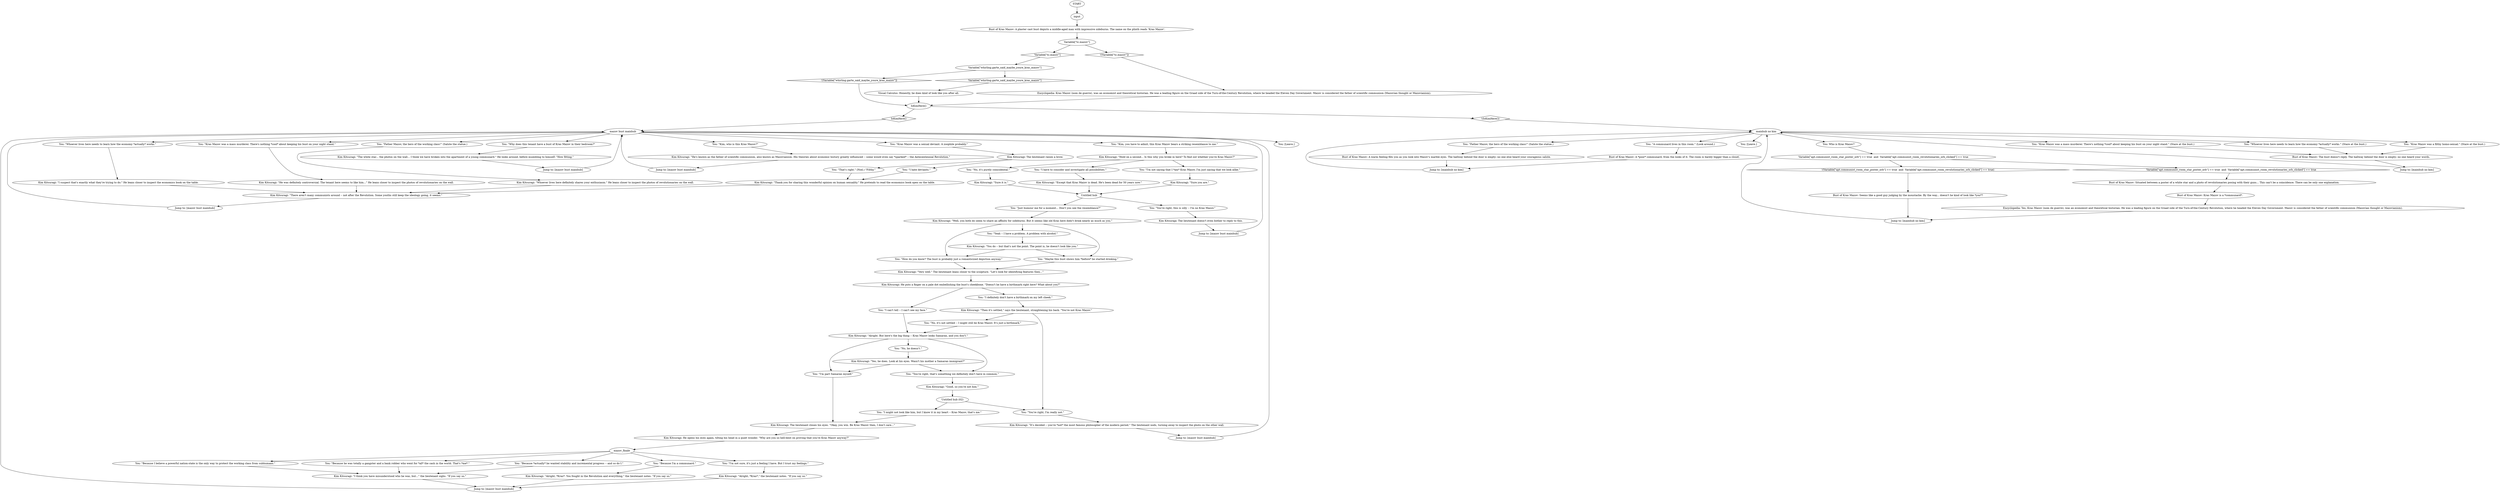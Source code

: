 # APT / MAZOV BUST
# This is the bust of Kras Mazov. Finishes "Find out if you're Kras Mazov" task.
# ==================================================
digraph G {
	  0 [label="START"];
	  1 [label="input"];
	  2 [label="You: \"Kim, you have to admit, this Kras Mazov bears a striking resemblance to me.\""];
	  3 [label="You: Who is Kras Mazov?"];
	  4 [label="Kim Kitsuragi: \"He's known as the father of scientific communism, also known as Mazovianism. His theories about economic history greatly influenced -- some would even say *sparked* -- the Antecentennial Revolution.\""];
	  5 [label="You: \"Because *actually* he wanted stability and incremental progress -- and so do I.\""];
	  6 [label="You: \"That's right.\" (Nod.) \"Filthy.\""];
	  8 [label="Bust of Kras Mazov: Seems like a good guy judging by the moustache. By the way... doesn't he kind of look like *you*?"];
	  9 [label="You: \"I have to consider and investigate all possibilities.\""];
	  10 [label="Encyclopedia: Kras Mazov (nom de guerre), was an economist and theoretical historian. He was a leading figure on the Graad side of the Turn-of-the-Century Revolution, where he headed the Eleven Day Government. Mazov is considered the father of scientific communism (Mazovian thought or Mazovianism)."];
	  11 [label="Bust of Kras Mazov: Situated between a poster of a white star and a photo of revolutionaries posing with their guns... This can't be a coincidence. There can be only one explanation."];
	  12 [label="Kim Kitsuragi: \"Thank you for sharing this wonderful opinion on human sexuality.\" He pretends to read the economics book open on the table."];
	  13 [label="Kim Kitsuragi: \"Sure it is.\""];
	  14 [label="You: \"Whoever lives here needs to learn how the economy *actually* works.\" (Stare at the bust.)"];
	  15 [label="You: \"Kras Mazov was a filthy homo-sexual.\" (Stare at the bust.)"];
	  16 [label="You: \"Yeah -- I have a problem. A problem with alcohol.\""];
	  17 [label="Kim Kitsuragi: \"I think you have misunderstood who he was, but...\" the lieutenant sighs. \"If you say so.\""];
	  18 [label="Bust of Kras Mazov: A plaster cast bust depicts a middle-aged man with impressive sideburns. The name on the plinth reads 'Kras Mazov'."];
	  19 [label="You: \"Father Mazov, the hero of the working class!\" (Salute the statue.)"];
	  20 [label="Jump to: [mazov bust mainhub]"];
	  21 [label="You: \"Maybe this bust shows him *before* he started drinking.\""];
	  22 [label="Jump to: [mainhub no kim]"];
	  23 [label="Bust of Kras Mazov: Kras Mazov is a *communard*."];
	  24 [label="You: \"I hate deviants.\""];
	  25 [label="Untitled hub"];
	  26 [label="Kim Kitsuragi: He opens his eyes again, tilting his head in a quiet wonder. \"Why are you so hell-bent on proving that you're Kras Mazov anyway?\""];
	  27 [label="You: \"Because I believe a powerful nation-state is the only way to protect the working class from subhumans.\""];
	  28 [label="mainhub no kim"];
	  29 [label="Bust of Kras Mazov: The bust doesn't reply. The hallway behind the door is empty; no one heard your words."];
	  30 [label="Kim Kitsuragi: \"There aren't many communists around -- not after the Revolution. Some youths still keep the ideology going, it seems.\""];
	  31 [label="Visual Calculus: Honestly, he does kind of look like you after all."];
	  32 [label="Jump to: [mazov bust mainhub]"];
	  33 [label="You: \"Kras Mazov was a sexual deviant. A zoophile probably.\""];
	  34 [label="Encyclopedia: Yes, Kras Mazov (nom de guerre), was an economist and theoretical historian. He was a leading figure on the Graad side of the Turn-of-the-Century Revolution, where he headed the Eleven Day Government. Mazov is considered the father of scientific communism (Mazovian thought or Mazovianism)."];
	  35 [label="Kim Kitsuragi: \"I suspect that's exactly what they're trying to do.\" He leans closer to inspect the economics book on the table."];
	  36 [label="Variable[\"whirling.garte_said_maybe_youre_kras_mazov\"]"];
	  37 [label="Variable[\"whirling.garte_said_maybe_youre_kras_mazov\"]", shape=diamond];
	  38 [label="!(Variable[\"whirling.garte_said_maybe_youre_kras_mazov\"])", shape=diamond];
	  39 [label="Kim Kitsuragi: \"Except that Kras Mazov is dead. He's been dead for 50 years now.\""];
	  40 [label="You: \"Just humour me for a moment... Don't you see the resemblance?\""];
	  41 [label="Kim Kitsuragi: \"Alright. But here's the big thing -- Kras Mazov looks Samaran, and you don't.\""];
	  42 [label="mazov_finale"];
	  43 [label="You: \"Because I'm a communard.\""];
	  44 [label="Kim Kitsuragi: \"Then it's settled,\" says the lieutenant, straightening his back. \"You're not Kras Mazov.\""];
	  45 [label="You: \"No, it's not settled -- I might still be Kras Mazov. It's just a birthmark.\""];
	  46 [label="You: \"No, he doesn't.\""];
	  47 [label="You: \"I might not look like him, but I know it in my heart -- Kras Mazov, that's me.\""];
	  48 [label="You: \"Because he was totally a gangster and a bank robber who went for *all* the cash in the world. That's *me*.\""];
	  49 [label="You: \"Kim, who is this Kras Mazov?\""];
	  50 [label="Jump to: [mainhub no kim]"];
	  51 [label="Kim Kitsuragi: \"Well, you both do seem to share an affinity for sideburns. But it seems like old Kras here didn't drink nearly as much as you.\""];
	  52 [label="You: \"You're right, I'm really not.\""];
	  53 [label="Kim Kitsuragi: \"Alright, *Kras*. You fought in the Revolution and everything,\" the lieutenant notes. \"If you say so.\""];
	  54 [label="You: \"Kras Mazov was a mass murderer. There's nothing *cool* about keeping his bust on your night stand.\" (Stare at the bust.)"];
	  55 [label="Bust of Kras Mazov: A *poor* communard, from the looks of it. The room is barely bigger than a closet."];
	  56 [label="Variable[\"tc.mazov\"]"];
	  57 [label="Variable[\"tc.mazov\"]", shape=diamond];
	  58 [label="!(Variable[\"tc.mazov\"])", shape=diamond];
	  59 [label="Variable[\"apt.communist_room_star_poster_orb\"] == true  and  Variable[\"apt.communist_room_revolutionaries_orb_clicked\"] == true"];
	  60 [label="Variable[\"apt.communist_room_star_poster_orb\"] == true  and  Variable[\"apt.communist_room_revolutionaries_orb_clicked\"] == true", shape=diamond];
	  61 [label="!(Variable[\"apt.communist_room_star_poster_orb\"] == true  and  Variable[\"apt.communist_room_revolutionaries_orb_clicked\"] == true)", shape=diamond];
	  62 [label="You: \"I can't tell -- I can't see my face.\""];
	  63 [label="Kim Kitsuragi: The lieutenant closes his eyes. \"Okay, you win. Be Kras Mazov then, I don't care...\""];
	  64 [label="You: [Leave.]"];
	  65 [label="Kim Kitsuragi: \"He was definitely controversial. The tenant here seems to like him...\" He leans closer to inspect the photos of revolutionaries on the wall."];
	  66 [label="Kim Kitsuragi: \"Sure you are.\""];
	  67 [label="You: \"I definitely don't have a birthmark on my left cheek.\""];
	  68 [label="IsKimHere()"];
	  69 [label="IsKimHere()", shape=diamond];
	  70 [label="!(IsKimHere())", shape=diamond];
	  71 [label="You: \"Whoever lives here needs to learn how the economy *actually* works.\""];
	  72 [label="Jump to: [mazov bust mainhub]"];
	  73 [label="Untitled hub (02)"];
	  74 [label="Jump to: [mazov bust mainhub]"];
	  75 [label="Kim Kitsuragi: \"Hold on a second... Is this why you broke in here? To find out whether you're Kras Mazov?\""];
	  76 [label="You: \"How do you know? The bust is probably just a romanticized depiction anyway.\""];
	  77 [label="You: \"A communard lives in this room.\" (Look around.)"];
	  78 [label="Kim Kitsuragi: He puts a finger on a pale dot embellishing the bust's cheekbone. \"Doesn't he have a birthmark right here? What about you?\""];
	  79 [label="Kim Kitsuragi: \"You do -- but that's not the point. The point is, he doesn't look like you.\""];
	  80 [label="You: \"I'm not saying that I *am* Kras Mazov, I'm just saying that we look alike.\""];
	  81 [label="Jump to: [mazov bust mainhub]"];
	  82 [label="Jump to: [mainhub no kim]"];
	  83 [label="mazov bust mainhub"];
	  84 [label="You: \"Kras Mazov was a mass murderer. There's nothing *cool* about keeping his bust on your night stand.\""];
	  85 [label="You: \"Father Mazov, the hero of the working class!\" (Salute the statue.)"];
	  86 [label="Kim Kitsuragi: The lieutenant raises a brow."];
	  87 [label="You: \"No, it's purely coincidental.\""];
	  88 [label="Kim Kitsuragi: \"The white star... the photos on the wall... I think we have broken into the apartment of a young communard.\" He looks around, before mumbling to himself: \"How fitting.\""];
	  89 [label="You: [Leave.]"];
	  90 [label="Bust of Kras Mazov: A warm feeling fills you as you look into Mazov's marble eyes. The hallway behind the door is empty; no one else heard your courageous salute."];
	  91 [label="Kim Kitsuragi: \"Whoever lives here definitely shares your enthusiasm.\" He leans closer to inspect the photos of revolutionaries on the wall."];
	  92 [label="You: \"You're right, this is silly -- I'm no Kras Mazov.\""];
	  93 [label="Kim Kitsuragi: The lieutenant doesn't even bother to reply to this."];
	  94 [label="Kim Kitsuragi: \"Very well.\" The lieutenant leans closer to the sculpture. \"Let's look for identifying features then...\""];
	  95 [label="Kim Kitsuragi: \"Yes, he does. Look at his eyes. Wasn't his mother a Samaran immigrant?\""];
	  96 [label="You: \"You're right, that's something we definitely don't have in common.\""];
	  97 [label="Kim Kitsuragi: \"It's decided -- you're *not* the most famous philosopher of the modern period.\" The lieutenant nods, turning away to inspect the photo on the other wall."];
	  98 [label="Kim Kitsuragi: \"Alright, *Kras*,\" the lieutenant notes. \"If you say so.\""];
	  99 [label="You: \"Why does this tenant have a bust of Kras Mazov in their bedroom?\""];
	  100 [label="Kim Kitsuragi: \"Good, so you're not him.\""];
	  101 [label="Jump to: [mazov bust mainhub]"];
	  102 [label="You: \"I'm part Samaran myself.\""];
	  103 [label="You: \"I'm not sure, it's just a feeling I have. But I trust my feelings.\""];
	  0 -> 1
	  1 -> 18
	  2 -> 75
	  3 -> 59
	  4 -> 72
	  5 -> 17
	  6 -> 12
	  8 -> 50
	  9 -> 39
	  10 -> 68
	  11 -> 23
	  12 -> 30
	  13 -> 25
	  14 -> 29
	  15 -> 29
	  16 -> 79
	  17 -> 101
	  18 -> 56
	  19 -> 91
	  20 -> 83
	  21 -> 94
	  22 -> 28
	  23 -> 34
	  24 -> 12
	  25 -> 40
	  25 -> 92
	  26 -> 42
	  27 -> 17
	  28 -> 3
	  28 -> 77
	  28 -> 14
	  28 -> 15
	  28 -> 85
	  28 -> 54
	  28 -> 89
	  29 -> 82
	  30 -> 20
	  31 -> 68
	  32 -> 83
	  33 -> 86
	  34 -> 50
	  35 -> 30
	  36 -> 37
	  36 -> 38
	  37 -> 31
	  38 -> 68
	  39 -> 25
	  40 -> 51
	  41 -> 96
	  41 -> 102
	  41 -> 46
	  42 -> 5
	  42 -> 103
	  42 -> 43
	  42 -> 48
	  42 -> 27
	  43 -> 53
	  44 -> 52
	  44 -> 45
	  45 -> 41
	  46 -> 95
	  47 -> 63
	  48 -> 17
	  49 -> 4
	  50 -> 28
	  51 -> 16
	  51 -> 76
	  51 -> 21
	  52 -> 97
	  53 -> 101
	  54 -> 29
	  55 -> 22
	  56 -> 57
	  56 -> 58
	  57 -> 36
	  58 -> 10
	  59 -> 60
	  59 -> 61
	  60 -> 11
	  61 -> 8
	  62 -> 41
	  63 -> 26
	  65 -> 30
	  66 -> 25
	  67 -> 44
	  68 -> 69
	  68 -> 70
	  69 -> 83
	  70 -> 28
	  71 -> 35
	  72 -> 83
	  73 -> 52
	  73 -> 47
	  74 -> 83
	  75 -> 80
	  75 -> 9
	  75 -> 87
	  76 -> 94
	  77 -> 55
	  78 -> 67
	  78 -> 62
	  79 -> 76
	  79 -> 21
	  80 -> 66
	  81 -> 83
	  82 -> 28
	  83 -> 64
	  83 -> 33
	  83 -> 2
	  83 -> 99
	  83 -> 71
	  83 -> 49
	  83 -> 19
	  83 -> 84
	  84 -> 65
	  85 -> 90
	  86 -> 24
	  86 -> 6
	  87 -> 13
	  88 -> 74
	  90 -> 22
	  91 -> 30
	  92 -> 93
	  93 -> 81
	  94 -> 78
	  95 -> 96
	  95 -> 102
	  96 -> 100
	  97 -> 32
	  98 -> 101
	  99 -> 88
	  100 -> 73
	  101 -> 83
	  102 -> 63
	  103 -> 98
}


